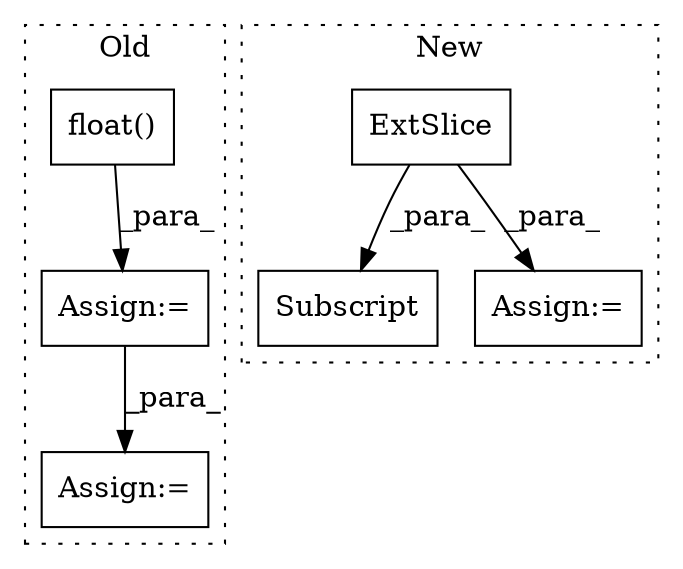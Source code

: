 digraph G {
subgraph cluster0 {
1 [label="float()" a="75" s="2465" l="26" shape="box"];
4 [label="Assign:=" a="68" s="2462" l="3" shape="box"];
5 [label="Assign:=" a="68" s="2777" l="4" shape="box"];
label = "Old";
style="dotted";
}
subgraph cluster1 {
2 [label="ExtSlice" a="85" s="3336" l="16" shape="box"];
3 [label="Subscript" a="63" s="3336,0" l="26,0" shape="box"];
6 [label="Assign:=" a="68" s="4105" l="3" shape="box"];
label = "New";
style="dotted";
}
1 -> 4 [label="_para_"];
2 -> 6 [label="_para_"];
2 -> 3 [label="_para_"];
4 -> 5 [label="_para_"];
}